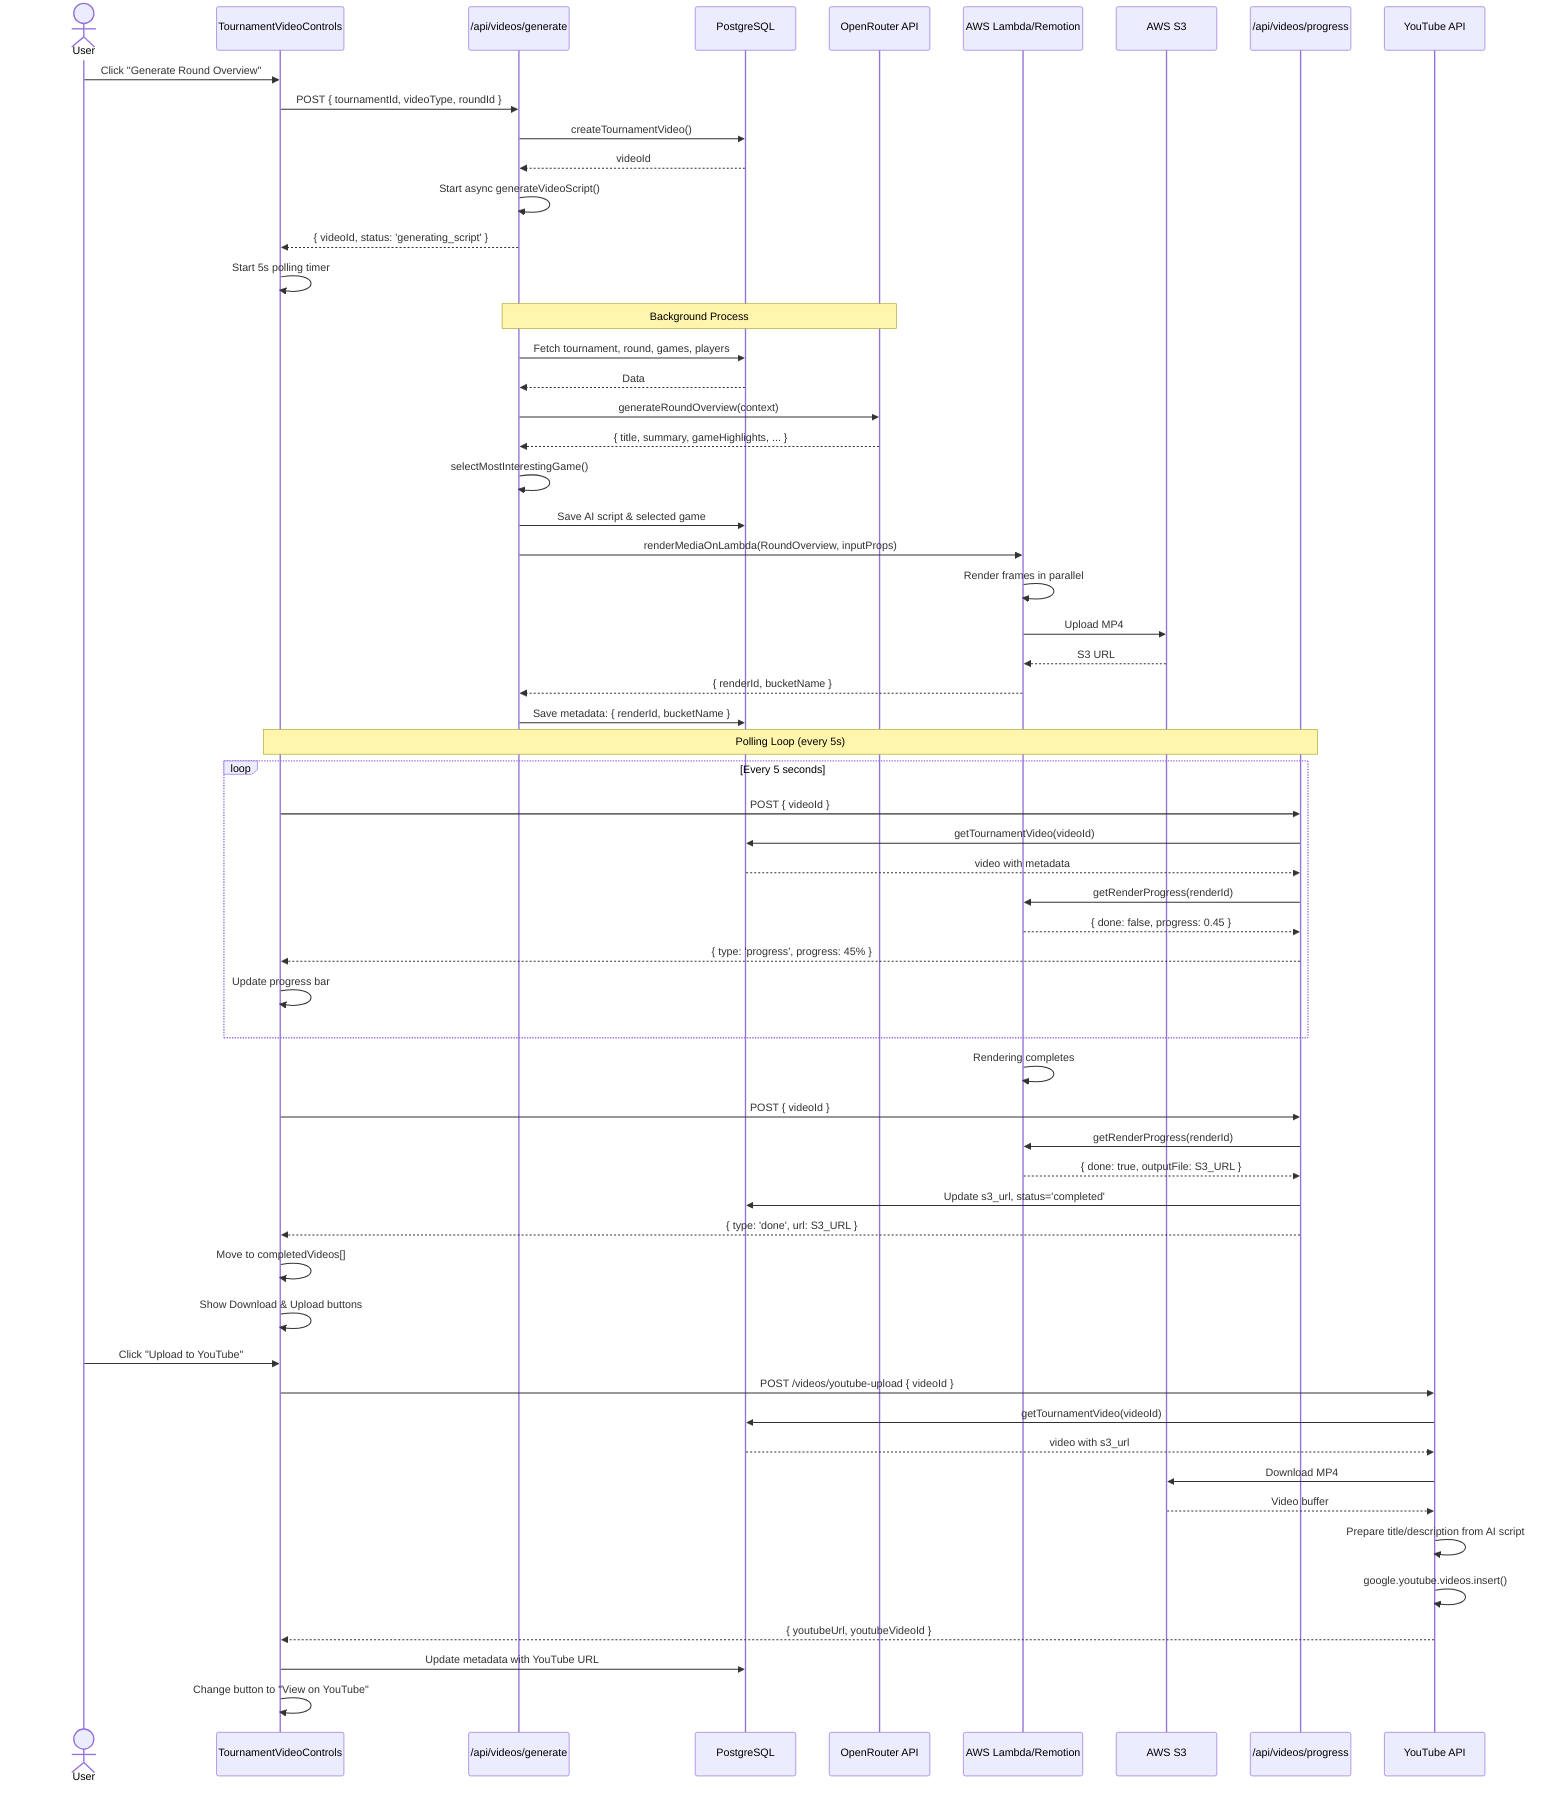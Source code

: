 sequenceDiagram
    actor User
    participant UI as TournamentVideoControls
    participant API as /api/videos/generate
    participant DB as PostgreSQL
    participant AI as OpenRouter API
    participant Lambda as AWS Lambda/Remotion
    participant S3 as AWS S3
    participant Poll as /api/videos/progress
    participant YT as YouTube API

    User->>UI: Click "Generate Round Overview"
    UI->>API: POST { tournamentId, videoType, roundId }

    API->>DB: createTournamentVideo()
    DB-->>API: videoId
    API->>API: Start async generateVideoScript()
    API-->>UI: { videoId, status: 'generating_script' }
    UI->>UI: Start 5s polling timer

    Note over API,AI: Background Process
    API->>DB: Fetch tournament, round, games, players
    DB-->>API: Data
    API->>AI: generateRoundOverview(context)
    AI-->>API: { title, summary, gameHighlights, ... }
    API->>API: selectMostInterestingGame()
    API->>DB: Save AI script & selected game

    API->>Lambda: renderMediaOnLambda(RoundOverview, inputProps)
    Lambda->>Lambda: Render frames in parallel
    Lambda->>S3: Upload MP4
    S3-->>Lambda: S3 URL
    Lambda-->>API: { renderId, bucketName }
    API->>DB: Save metadata: { renderId, bucketName }

    Note over UI,Poll: Polling Loop (every 5s)
    loop Every 5 seconds
        UI->>Poll: POST { videoId }
        Poll->>DB: getTournamentVideo(videoId)
        DB-->>Poll: video with metadata
        Poll->>Lambda: getRenderProgress(renderId)
        Lambda-->>Poll: { done: false, progress: 0.45 }
        Poll-->>UI: { type: 'progress', progress: 45% }
        UI->>UI: Update progress bar
    end

    Lambda->>Lambda: Rendering completes
    UI->>Poll: POST { videoId }
    Poll->>Lambda: getRenderProgress(renderId)
    Lambda-->>Poll: { done: true, outputFile: S3_URL }
    Poll->>DB: Update s3_url, status='completed'
    Poll-->>UI: { type: 'done', url: S3_URL }
    UI->>UI: Move to completedVideos[]
    UI->>UI: Show Download & Upload buttons

    User->>UI: Click "Upload to YouTube"
    UI->>YT: POST /videos/youtube-upload { videoId }
    YT->>DB: getTournamentVideo(videoId)
    DB-->>YT: video with s3_url
    YT->>S3: Download MP4
    S3-->>YT: Video buffer
    YT->>YT: Prepare title/description from AI script
    YT->>YT: google.youtube.videos.insert()
    YT-->>UI: { youtubeUrl, youtubeVideoId }
    UI->>DB: Update metadata with YouTube URL
    UI->>UI: Change button to "View on YouTube"